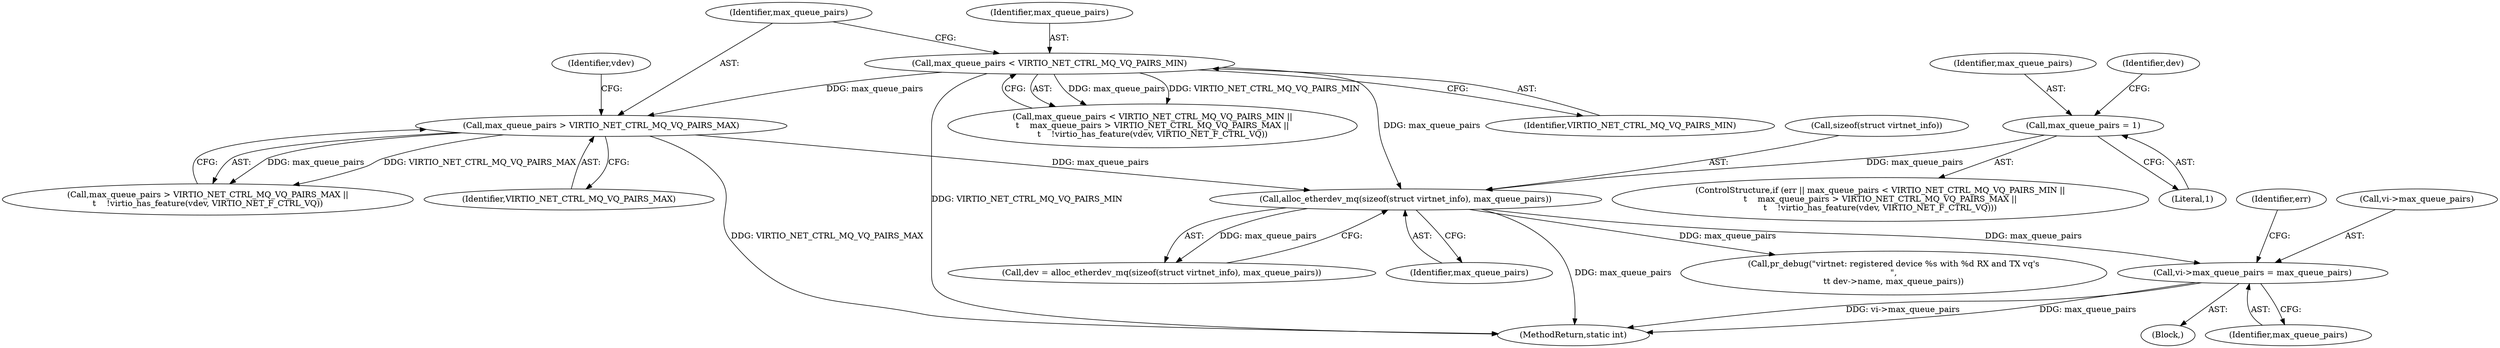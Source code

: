 digraph "0_linux_48900cb6af4282fa0fb6ff4d72a81aa3dadb5c39@pointer" {
"1000471" [label="(Call,vi->max_queue_pairs = max_queue_pairs)"];
"1000169" [label="(Call,alloc_etherdev_mq(sizeof(struct virtnet_info), max_queue_pairs))"];
"1000157" [label="(Call,max_queue_pairs > VIRTIO_NET_CTRL_MQ_VQ_PAIRS_MAX)"];
"1000153" [label="(Call,max_queue_pairs < VIRTIO_NET_CTRL_MQ_VQ_PAIRS_MIN)"];
"1000164" [label="(Call,max_queue_pairs = 1)"];
"1000156" [label="(Call,max_queue_pairs > VIRTIO_NET_CTRL_MQ_VQ_PAIRS_MAX ||\n\t    !virtio_has_feature(vdev, VIRTIO_NET_F_CTRL_VQ))"];
"1000477" [label="(Identifier,err)"];
"1000168" [label="(Identifier,dev)"];
"1000118" [label="(Block,)"];
"1000152" [label="(Call,max_queue_pairs < VIRTIO_NET_CTRL_MQ_VQ_PAIRS_MIN ||\n\t    max_queue_pairs > VIRTIO_NET_CTRL_MQ_VQ_PAIRS_MAX ||\n\t    !virtio_has_feature(vdev, VIRTIO_NET_F_CTRL_VQ))"];
"1000155" [label="(Identifier,VIRTIO_NET_CTRL_MQ_VQ_PAIRS_MIN)"];
"1000642" [label="(MethodReturn,static int)"];
"1000166" [label="(Literal,1)"];
"1000164" [label="(Call,max_queue_pairs = 1)"];
"1000159" [label="(Identifier,VIRTIO_NET_CTRL_MQ_VQ_PAIRS_MAX)"];
"1000162" [label="(Identifier,vdev)"];
"1000157" [label="(Call,max_queue_pairs > VIRTIO_NET_CTRL_MQ_VQ_PAIRS_MAX)"];
"1000475" [label="(Identifier,max_queue_pairs)"];
"1000472" [label="(Call,vi->max_queue_pairs)"];
"1000170" [label="(Call,sizeof(struct virtnet_info))"];
"1000158" [label="(Identifier,max_queue_pairs)"];
"1000607" [label="(Call,pr_debug(\"virtnet: registered device %s with %d RX and TX vq's\n\",\n\t\t dev->name, max_queue_pairs))"];
"1000149" [label="(ControlStructure,if (err || max_queue_pairs < VIRTIO_NET_CTRL_MQ_VQ_PAIRS_MIN ||\n\t    max_queue_pairs > VIRTIO_NET_CTRL_MQ_VQ_PAIRS_MAX ||\n\t    !virtio_has_feature(vdev, VIRTIO_NET_F_CTRL_VQ)))"];
"1000153" [label="(Call,max_queue_pairs < VIRTIO_NET_CTRL_MQ_VQ_PAIRS_MIN)"];
"1000154" [label="(Identifier,max_queue_pairs)"];
"1000172" [label="(Identifier,max_queue_pairs)"];
"1000471" [label="(Call,vi->max_queue_pairs = max_queue_pairs)"];
"1000167" [label="(Call,dev = alloc_etherdev_mq(sizeof(struct virtnet_info), max_queue_pairs))"];
"1000169" [label="(Call,alloc_etherdev_mq(sizeof(struct virtnet_info), max_queue_pairs))"];
"1000165" [label="(Identifier,max_queue_pairs)"];
"1000471" -> "1000118"  [label="AST: "];
"1000471" -> "1000475"  [label="CFG: "];
"1000472" -> "1000471"  [label="AST: "];
"1000475" -> "1000471"  [label="AST: "];
"1000477" -> "1000471"  [label="CFG: "];
"1000471" -> "1000642"  [label="DDG: vi->max_queue_pairs"];
"1000471" -> "1000642"  [label="DDG: max_queue_pairs"];
"1000169" -> "1000471"  [label="DDG: max_queue_pairs"];
"1000169" -> "1000167"  [label="AST: "];
"1000169" -> "1000172"  [label="CFG: "];
"1000170" -> "1000169"  [label="AST: "];
"1000172" -> "1000169"  [label="AST: "];
"1000167" -> "1000169"  [label="CFG: "];
"1000169" -> "1000642"  [label="DDG: max_queue_pairs"];
"1000169" -> "1000167"  [label="DDG: max_queue_pairs"];
"1000157" -> "1000169"  [label="DDG: max_queue_pairs"];
"1000153" -> "1000169"  [label="DDG: max_queue_pairs"];
"1000164" -> "1000169"  [label="DDG: max_queue_pairs"];
"1000169" -> "1000607"  [label="DDG: max_queue_pairs"];
"1000157" -> "1000156"  [label="AST: "];
"1000157" -> "1000159"  [label="CFG: "];
"1000158" -> "1000157"  [label="AST: "];
"1000159" -> "1000157"  [label="AST: "];
"1000162" -> "1000157"  [label="CFG: "];
"1000156" -> "1000157"  [label="CFG: "];
"1000157" -> "1000642"  [label="DDG: VIRTIO_NET_CTRL_MQ_VQ_PAIRS_MAX"];
"1000157" -> "1000156"  [label="DDG: max_queue_pairs"];
"1000157" -> "1000156"  [label="DDG: VIRTIO_NET_CTRL_MQ_VQ_PAIRS_MAX"];
"1000153" -> "1000157"  [label="DDG: max_queue_pairs"];
"1000153" -> "1000152"  [label="AST: "];
"1000153" -> "1000155"  [label="CFG: "];
"1000154" -> "1000153"  [label="AST: "];
"1000155" -> "1000153"  [label="AST: "];
"1000158" -> "1000153"  [label="CFG: "];
"1000152" -> "1000153"  [label="CFG: "];
"1000153" -> "1000642"  [label="DDG: VIRTIO_NET_CTRL_MQ_VQ_PAIRS_MIN"];
"1000153" -> "1000152"  [label="DDG: max_queue_pairs"];
"1000153" -> "1000152"  [label="DDG: VIRTIO_NET_CTRL_MQ_VQ_PAIRS_MIN"];
"1000164" -> "1000149"  [label="AST: "];
"1000164" -> "1000166"  [label="CFG: "];
"1000165" -> "1000164"  [label="AST: "];
"1000166" -> "1000164"  [label="AST: "];
"1000168" -> "1000164"  [label="CFG: "];
}
